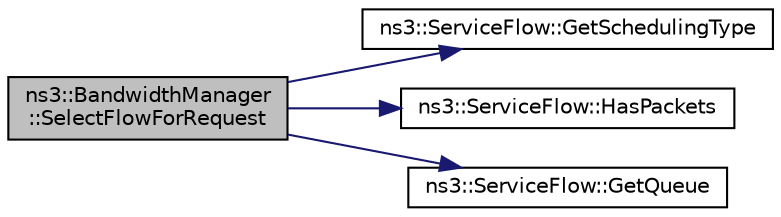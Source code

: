 digraph "ns3::BandwidthManager::SelectFlowForRequest"
{
  edge [fontname="Helvetica",fontsize="10",labelfontname="Helvetica",labelfontsize="10"];
  node [fontname="Helvetica",fontsize="10",shape=record];
  rankdir="LR";
  Node1 [label="ns3::BandwidthManager\l::SelectFlowForRequest",height=0.2,width=0.4,color="black", fillcolor="grey75", style="filled", fontcolor="black"];
  Node1 -> Node2 [color="midnightblue",fontsize="10",style="solid"];
  Node2 [label="ns3::ServiceFlow::GetSchedulingType",height=0.2,width=0.4,color="black", fillcolor="white", style="filled",URL="$d7/ded/classns3_1_1ServiceFlow.html#a260766f4854f202822982aede314aeae"];
  Node1 -> Node3 [color="midnightblue",fontsize="10",style="solid"];
  Node3 [label="ns3::ServiceFlow::HasPackets",height=0.2,width=0.4,color="black", fillcolor="white", style="filled",URL="$d7/ded/classns3_1_1ServiceFlow.html#a5a309b2fb06a9a0a1aeec17614959137"];
  Node1 -> Node4 [color="midnightblue",fontsize="10",style="solid"];
  Node4 [label="ns3::ServiceFlow::GetQueue",height=0.2,width=0.4,color="black", fillcolor="white", style="filled",URL="$d7/ded/classns3_1_1ServiceFlow.html#a1d4d23e3bd3e1a58f29eb4e04a313c85"];
}
